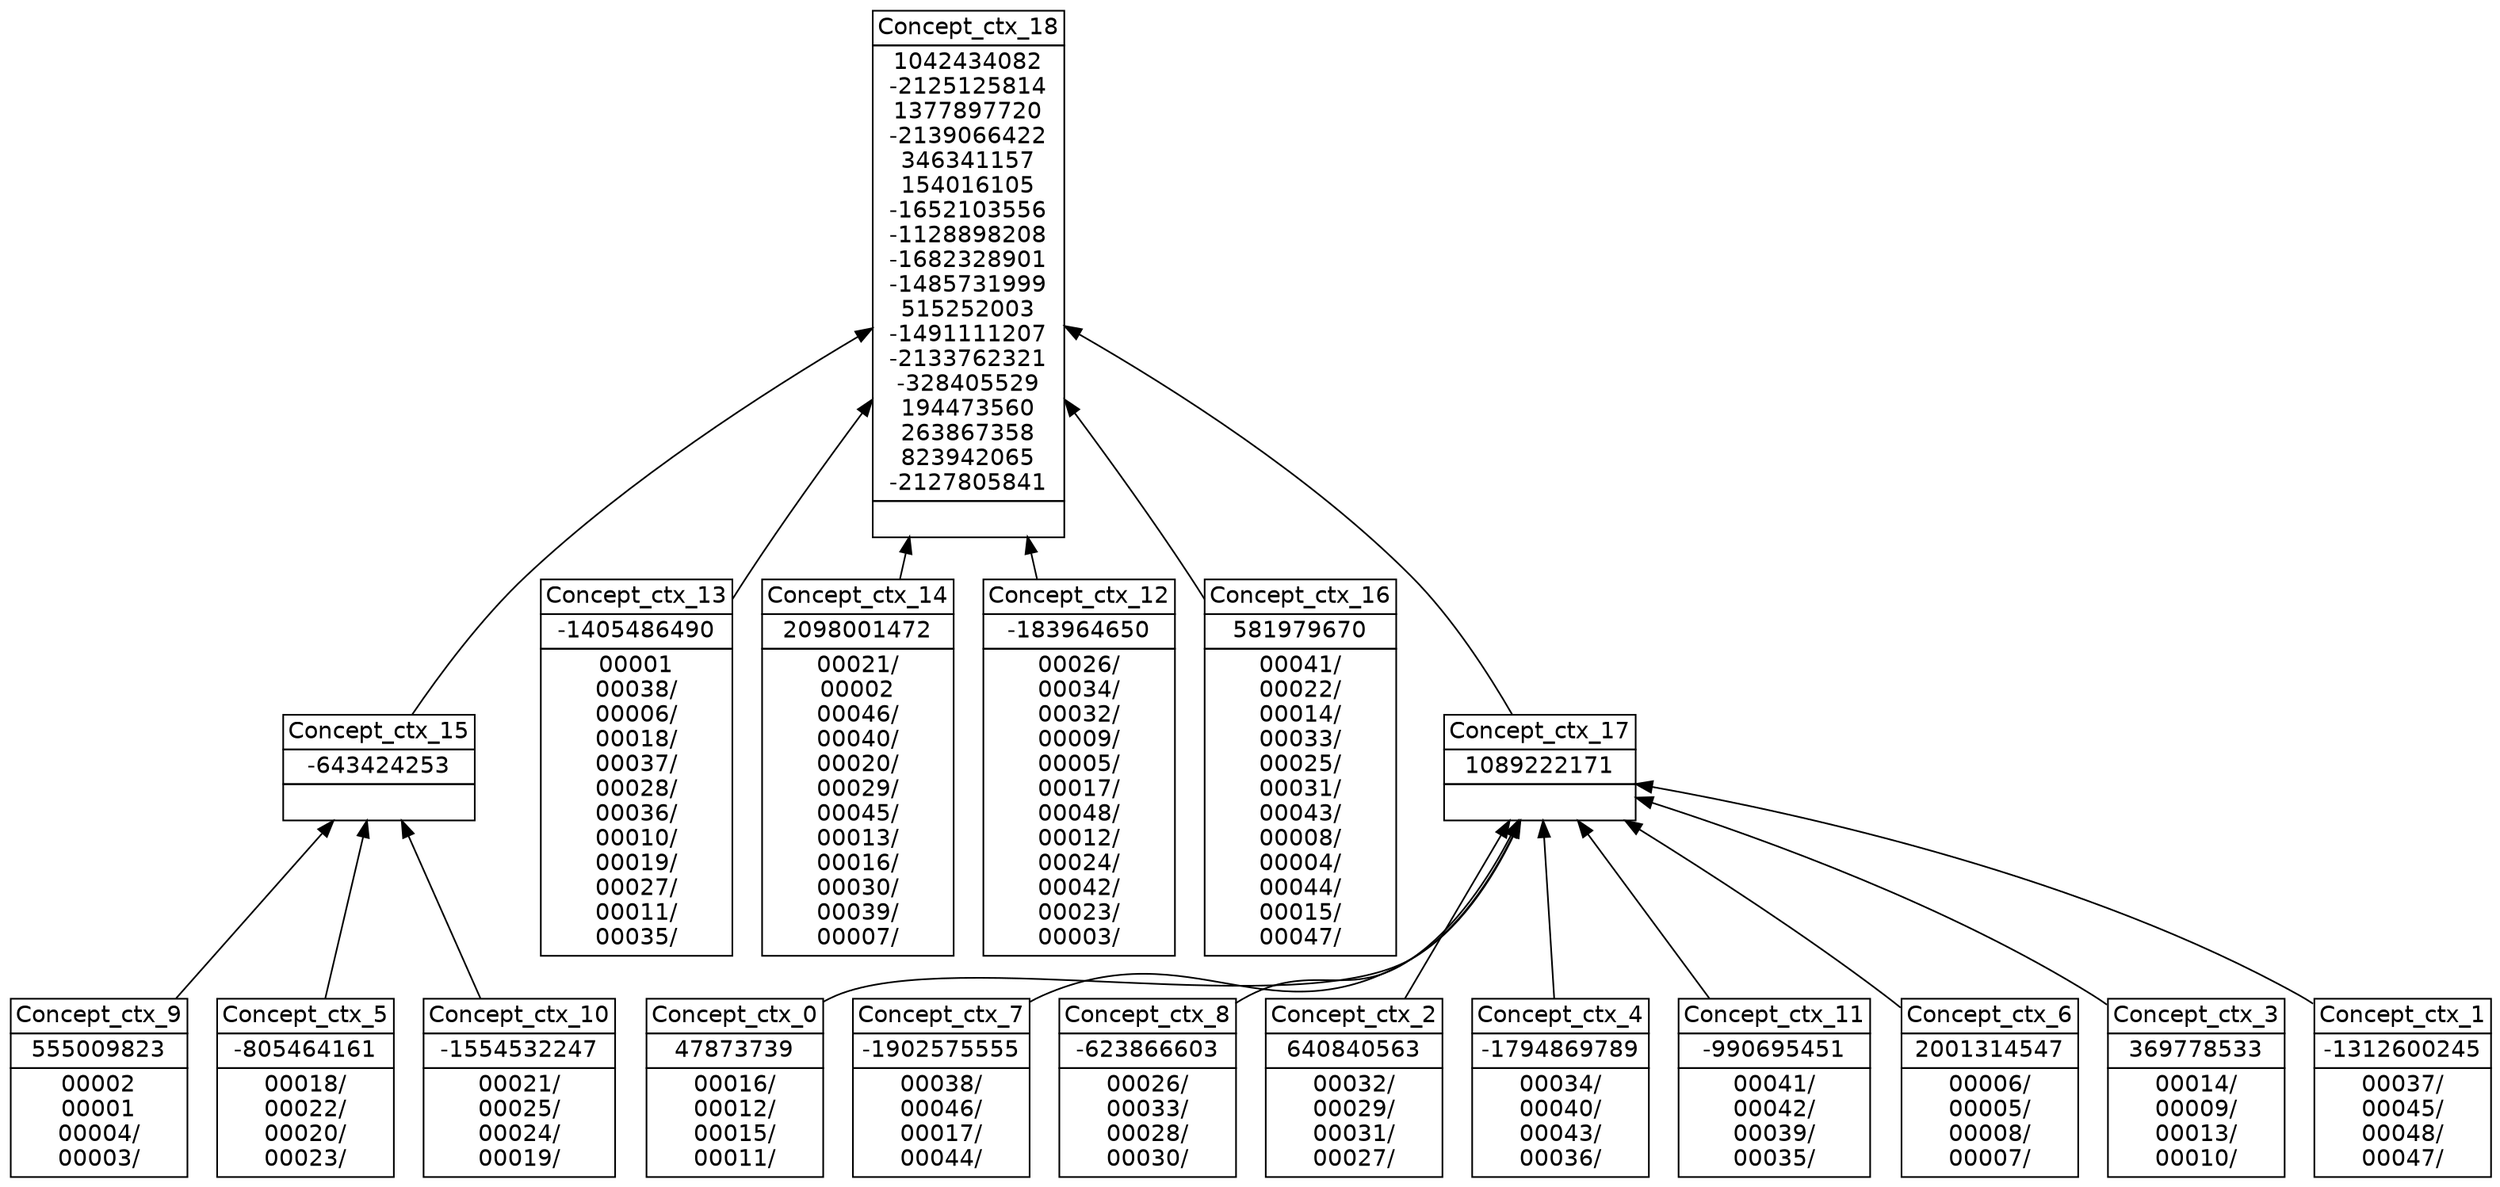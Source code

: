digraph G { 
	rankdir=BT;
	margin=0;
	node [margin="0.03,0.03",fontname="DejaVu Sans"];
	ranksep=0.3;
	nodesep=0.2;
//graph[label="name:ctx,concept number:19,object number:48,attribute number:36"
1 [shape=none,label=<<table border="0" cellborder="1" cellspacing="0" port="p"><tr><td>Concept_ctx_9</td></tr><tr><td>555009823<br/></td></tr><tr><td>00002<br/>00001<br/>00004/<br/>00003/<br/></td></tr></table>>];
10 [shape=none,label=<<table border="0" cellborder="1" cellspacing="0" port="p"><tr><td>Concept_ctx_0</td></tr><tr><td>47873739<br/></td></tr><tr><td>00016/<br/>00012/<br/>00015/<br/>00011/<br/></td></tr></table>>];
11 [shape=none,label=<<table border="0" cellborder="1" cellspacing="0" port="p"><tr><td>Concept_ctx_7</td></tr><tr><td>-1902575555<br/></td></tr><tr><td>00038/<br/>00046/<br/>00017/<br/>00044/<br/></td></tr></table>>];
12 [shape=none,label=<<table border="0" cellborder="1" cellspacing="0" port="p"><tr><td>Concept_ctx_5</td></tr><tr><td>-805464161<br/></td></tr><tr><td>00018/<br/>00022/<br/>00020/<br/>00023/<br/></td></tr></table>>];
13 [shape=none,label=<<table border="0" cellborder="1" cellspacing="0" port="p"><tr><td>Concept_ctx_10</td></tr><tr><td>-1554532247<br/></td></tr><tr><td>00021/<br/>00025/<br/>00024/<br/>00019/<br/></td></tr></table>>];
14 [shape=none,label=<<table border="0" cellborder="1" cellspacing="0" port="p"><tr><td>Concept_ctx_8</td></tr><tr><td>-623866603<br/></td></tr><tr><td>00026/<br/>00033/<br/>00028/<br/>00030/<br/></td></tr></table>>];
15 [shape=none,label=<<table border="0" cellborder="1" cellspacing="0" port="p"><tr><td>Concept_ctx_2</td></tr><tr><td>640840563<br/></td></tr><tr><td>00032/<br/>00029/<br/>00031/<br/>00027/<br/></td></tr></table>>];
16 [shape=none,label=<<table border="0" cellborder="1" cellspacing="0" port="p"><tr><td>Concept_ctx_4</td></tr><tr><td>-1794869789<br/></td></tr><tr><td>00034/<br/>00040/<br/>00043/<br/>00036/<br/></td></tr></table>>];
17 [shape=none,label=<<table border="0" cellborder="1" cellspacing="0" port="p"><tr><td>Concept_ctx_11</td></tr><tr><td>-990695451<br/></td></tr><tr><td>00041/<br/>00042/<br/>00039/<br/>00035/<br/></td></tr></table>>];
7 [shape=none,label=<<table border="0" cellborder="1" cellspacing="0" port="p"><tr><td>Concept_ctx_6</td></tr><tr><td>2001314547<br/></td></tr><tr><td>00006/<br/>00005/<br/>00008/<br/>00007/<br/></td></tr></table>>];
9 [shape=none,label=<<table border="0" cellborder="1" cellspacing="0" port="p"><tr><td>Concept_ctx_3</td></tr><tr><td>369778533<br/></td></tr><tr><td>00014/<br/>00009/<br/>00013/<br/>00010/<br/></td></tr></table>>];
2 [shape=none,label=<<table border="0" cellborder="1" cellspacing="0" port="p"><tr><td>Concept_ctx_15</td></tr><tr><td>-643424253<br/></td></tr><tr><td><br/></td></tr></table>>];
3 [shape=none,label=<<table border="0" cellborder="1" cellspacing="0" port="p"><tr><td>Concept_ctx_13</td></tr><tr><td>-1405486490<br/></td></tr><tr><td>00001<br/>00038/<br/>00006/<br/>00018/<br/>00037/<br/>00028/<br/>00036/<br/>00010/<br/>00019/<br/>00027/<br/>00011/<br/>00035/<br/></td></tr></table>>];
4 [shape=none,label=<<table border="0" cellborder="1" cellspacing="0" port="p"><tr><td>Concept_ctx_14</td></tr><tr><td>2098001472<br/></td></tr><tr><td>00021/<br/>00002<br/>00046/<br/>00040/<br/>00020/<br/>00029/<br/>00045/<br/>00013/<br/>00016/<br/>00030/<br/>00039/<br/>00007/<br/></td></tr></table>>];
5 [shape=none,label=<<table border="0" cellborder="1" cellspacing="0" port="p"><tr><td>Concept_ctx_12</td></tr><tr><td>-183964650<br/></td></tr><tr><td>00026/<br/>00034/<br/>00032/<br/>00009/<br/>00005/<br/>00017/<br/>00048/<br/>00012/<br/>00024/<br/>00042/<br/>00023/<br/>00003/<br/></td></tr></table>>];
6 [shape=none,label=<<table border="0" cellborder="1" cellspacing="0" port="p"><tr><td>Concept_ctx_16</td></tr><tr><td>581979670<br/></td></tr><tr><td>00041/<br/>00022/<br/>00014/<br/>00033/<br/>00025/<br/>00031/<br/>00043/<br/>00008/<br/>00004/<br/>00044/<br/>00015/<br/>00047/<br/></td></tr></table>>];
8 [shape=none,label=<<table border="0" cellborder="1" cellspacing="0" port="p"><tr><td>Concept_ctx_17</td></tr><tr><td>1089222171<br/></td></tr><tr><td><br/></td></tr></table>>];
0 [shape=none,label=<<table border="0" cellborder="1" cellspacing="0" port="p"><tr><td>Concept_ctx_18</td></tr><tr><td>1042434082<br/>-2125125814<br/>1377897720<br/>-2139066422<br/>346341157<br/>154016105<br/>-1652103556<br/>-1128898208<br/>-1682328901<br/>-1485731999<br/>515252003<br/>-1491111207<br/>-2133762321<br/>-328405529<br/>194473560<br/>263867358<br/>823942065<br/>-2127805841<br/></td></tr><tr><td><br/></td></tr></table>>];
18 [shape=none,label=<<table border="0" cellborder="1" cellspacing="0" port="p"><tr><td>Concept_ctx_1</td></tr><tr><td>-1312600245<br/></td></tr><tr><td>00037/<br/>00045/<br/>00048/<br/>00047/<br/></td></tr></table>>];
	13:p -> 2:p
	1:p -> 2:p
	12:p -> 2:p
	16:p -> 8:p
	15:p -> 8:p
	9:p -> 8:p
	14:p -> 8:p
	17:p -> 8:p
	7:p -> 8:p
	11:p -> 8:p
	18:p -> 8:p
	10:p -> 8:p
	6:p -> 0:p
	5:p -> 0:p
	8:p -> 0:p
	3:p -> 0:p
	2:p -> 0:p
	4:p -> 0:p
}